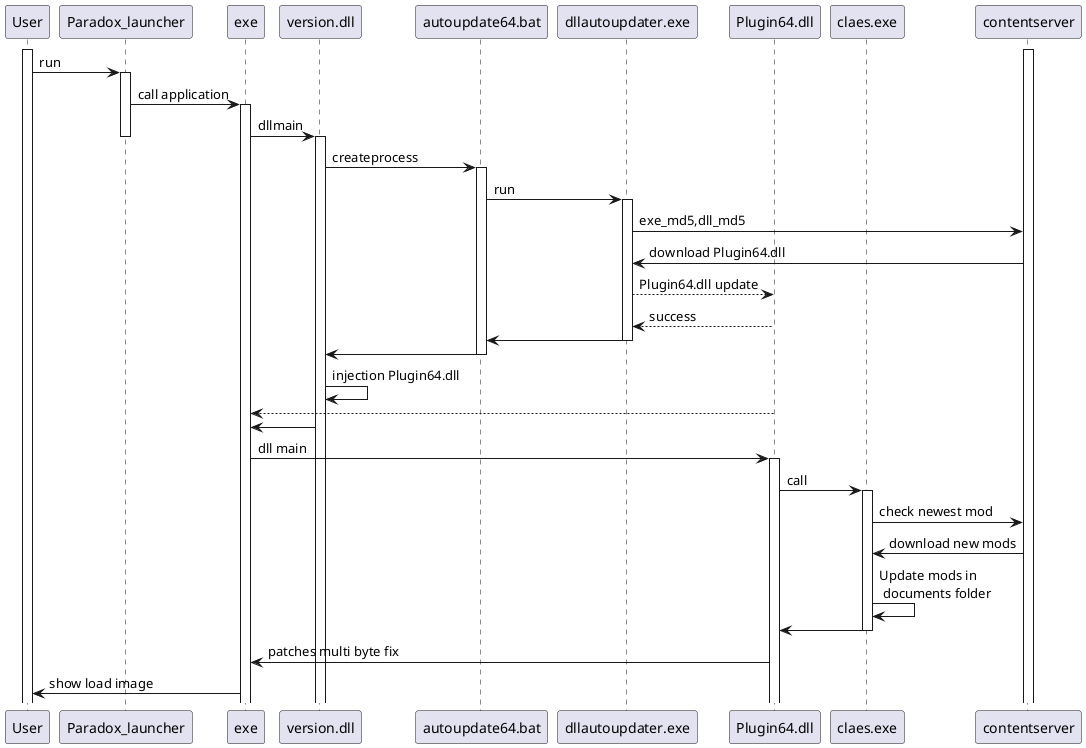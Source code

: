 @startuml

participant User
participant Paradox_launcher
participant exe
participant version.dll
participant autoupdate64.bat
participant dllautoupdater.exe
participant Plugin64.dll
participant claes.exe
participant contentserver

activate contentserver

activate User
User -> Paradox_launcher: run

activate Paradox_launcher
Paradox_launcher -> exe: call application

activate exe
exe -> version.dll: dllmain

deactivate Paradox_launcher

activate version.dll
version.dll -> autoupdate64.bat : createprocess

activate autoupdate64.bat
autoupdate64.bat -> dllautoupdater.exe : run

activate dllautoupdater.exe
dllautoupdater.exe -> contentserver : exe_md5,dll_md5

dllautoupdater.exe <- contentserver : download Plugin64.dll

dllautoupdater.exe --> Plugin64.dll : Plugin64.dll update
dllautoupdater.exe <-- Plugin64.dll : success

autoupdate64.bat <- dllautoupdater.exe
deactivate dllautoupdater.exe

version.dll <- autoupdate64.bat
deactivate autoupdate64.bat

version.dll -> version.dll : injection Plugin64.dll

exe <-- Plugin64.dll

exe <- version.dll

exe -> Plugin64.dll : dll main
activate Plugin64.dll

Plugin64.dll -> claes.exe : call

activate claes.exe
claes.exe -> contentserver : check newest mod

claes.exe <- contentserver : download new mods

claes.exe -> claes.exe : Update mods in\n documents folder

Plugin64.dll <- claes.exe

deactivate claes.exe


exe <- Plugin64.dll: patches multi byte fix

User <- exe : show load image


@enduml
